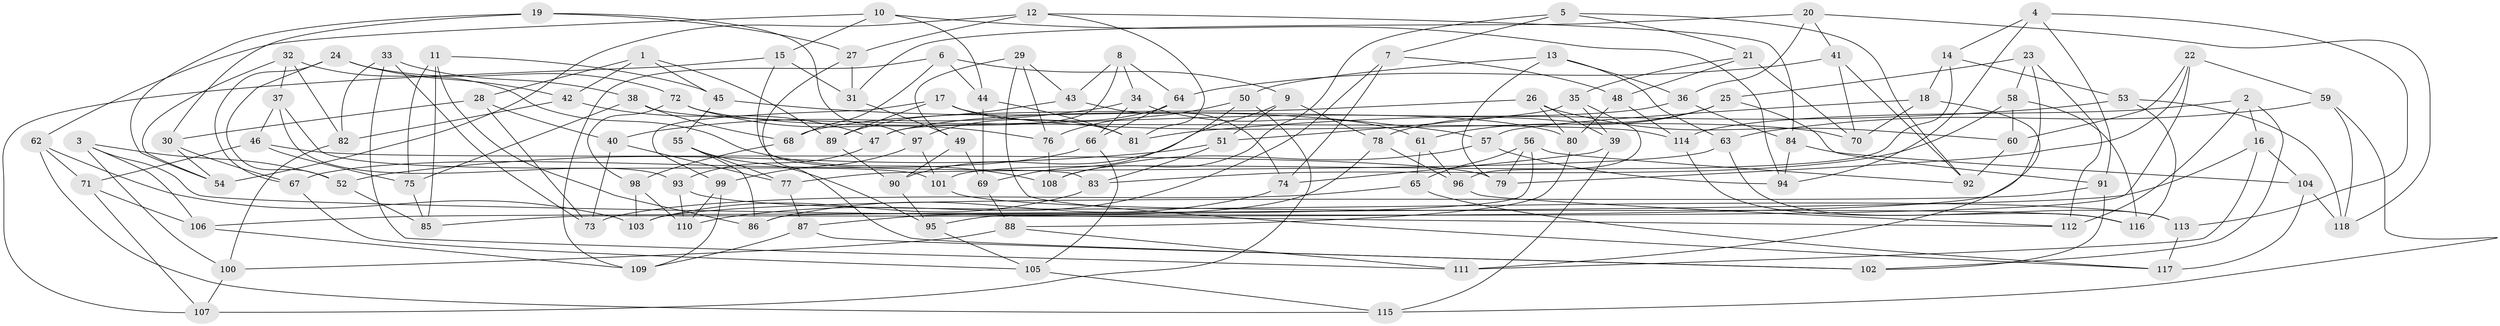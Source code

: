 // Generated by graph-tools (version 1.1) at 2025/38/03/09/25 02:38:13]
// undirected, 118 vertices, 236 edges
graph export_dot {
graph [start="1"]
  node [color=gray90,style=filled];
  1;
  2;
  3;
  4;
  5;
  6;
  7;
  8;
  9;
  10;
  11;
  12;
  13;
  14;
  15;
  16;
  17;
  18;
  19;
  20;
  21;
  22;
  23;
  24;
  25;
  26;
  27;
  28;
  29;
  30;
  31;
  32;
  33;
  34;
  35;
  36;
  37;
  38;
  39;
  40;
  41;
  42;
  43;
  44;
  45;
  46;
  47;
  48;
  49;
  50;
  51;
  52;
  53;
  54;
  55;
  56;
  57;
  58;
  59;
  60;
  61;
  62;
  63;
  64;
  65;
  66;
  67;
  68;
  69;
  70;
  71;
  72;
  73;
  74;
  75;
  76;
  77;
  78;
  79;
  80;
  81;
  82;
  83;
  84;
  85;
  86;
  87;
  88;
  89;
  90;
  91;
  92;
  93;
  94;
  95;
  96;
  97;
  98;
  99;
  100;
  101;
  102;
  103;
  104;
  105;
  106;
  107;
  108;
  109;
  110;
  111;
  112;
  113;
  114;
  115;
  116;
  117;
  118;
  1 -- 28;
  1 -- 89;
  1 -- 42;
  1 -- 45;
  2 -- 16;
  2 -- 102;
  2 -- 114;
  2 -- 112;
  3 -- 100;
  3 -- 52;
  3 -- 112;
  3 -- 106;
  4 -- 113;
  4 -- 94;
  4 -- 91;
  4 -- 14;
  5 -- 92;
  5 -- 108;
  5 -- 21;
  5 -- 7;
  6 -- 109;
  6 -- 44;
  6 -- 9;
  6 -- 68;
  7 -- 110;
  7 -- 48;
  7 -- 74;
  8 -- 64;
  8 -- 47;
  8 -- 43;
  8 -- 34;
  9 -- 51;
  9 -- 78;
  9 -- 90;
  10 -- 94;
  10 -- 15;
  10 -- 44;
  10 -- 62;
  11 -- 45;
  11 -- 75;
  11 -- 85;
  11 -- 86;
  12 -- 84;
  12 -- 54;
  12 -- 81;
  12 -- 27;
  13 -- 63;
  13 -- 79;
  13 -- 50;
  13 -- 36;
  14 -- 101;
  14 -- 53;
  14 -- 18;
  15 -- 31;
  15 -- 83;
  15 -- 107;
  16 -- 104;
  16 -- 111;
  16 -- 106;
  17 -- 81;
  17 -- 70;
  17 -- 89;
  17 -- 99;
  18 -- 57;
  18 -- 111;
  18 -- 70;
  19 -- 97;
  19 -- 27;
  19 -- 54;
  19 -- 30;
  20 -- 36;
  20 -- 31;
  20 -- 118;
  20 -- 41;
  21 -- 48;
  21 -- 70;
  21 -- 35;
  22 -- 95;
  22 -- 59;
  22 -- 79;
  22 -- 60;
  23 -- 58;
  23 -- 85;
  23 -- 112;
  23 -- 25;
  24 -- 42;
  24 -- 52;
  24 -- 67;
  24 -- 72;
  25 -- 78;
  25 -- 61;
  25 -- 91;
  26 -- 39;
  26 -- 80;
  26 -- 60;
  26 -- 68;
  27 -- 102;
  27 -- 31;
  28 -- 30;
  28 -- 73;
  28 -- 40;
  29 -- 43;
  29 -- 117;
  29 -- 76;
  29 -- 49;
  30 -- 54;
  30 -- 67;
  31 -- 49;
  32 -- 37;
  32 -- 108;
  32 -- 82;
  32 -- 54;
  33 -- 82;
  33 -- 73;
  33 -- 111;
  33 -- 38;
  34 -- 40;
  34 -- 66;
  34 -- 61;
  35 -- 96;
  35 -- 51;
  35 -- 39;
  36 -- 84;
  36 -- 47;
  37 -- 46;
  37 -- 93;
  37 -- 101;
  38 -- 68;
  38 -- 75;
  38 -- 114;
  39 -- 115;
  39 -- 74;
  40 -- 77;
  40 -- 73;
  41 -- 70;
  41 -- 92;
  41 -- 64;
  42 -- 82;
  42 -- 47;
  43 -- 89;
  43 -- 74;
  44 -- 81;
  44 -- 69;
  45 -- 57;
  45 -- 55;
  46 -- 71;
  46 -- 75;
  46 -- 79;
  47 -- 93;
  48 -- 80;
  48 -- 114;
  49 -- 69;
  49 -- 90;
  50 -- 76;
  50 -- 107;
  50 -- 69;
  51 -- 83;
  51 -- 52;
  52 -- 85;
  53 -- 118;
  53 -- 81;
  53 -- 116;
  55 -- 77;
  55 -- 86;
  55 -- 95;
  56 -- 79;
  56 -- 86;
  56 -- 65;
  56 -- 92;
  57 -- 94;
  57 -- 108;
  58 -- 116;
  58 -- 83;
  58 -- 60;
  59 -- 63;
  59 -- 115;
  59 -- 118;
  60 -- 92;
  61 -- 65;
  61 -- 96;
  62 -- 71;
  62 -- 103;
  62 -- 115;
  63 -- 113;
  63 -- 77;
  64 -- 97;
  64 -- 66;
  65 -- 117;
  65 -- 73;
  66 -- 105;
  66 -- 67;
  67 -- 105;
  68 -- 98;
  69 -- 88;
  71 -- 107;
  71 -- 106;
  72 -- 98;
  72 -- 80;
  72 -- 76;
  74 -- 86;
  75 -- 85;
  76 -- 108;
  77 -- 87;
  78 -- 87;
  78 -- 96;
  80 -- 88;
  82 -- 100;
  83 -- 103;
  84 -- 94;
  84 -- 104;
  87 -- 102;
  87 -- 109;
  88 -- 111;
  88 -- 100;
  89 -- 90;
  90 -- 95;
  91 -- 102;
  91 -- 103;
  93 -- 113;
  93 -- 110;
  95 -- 105;
  96 -- 112;
  97 -- 101;
  97 -- 99;
  98 -- 110;
  98 -- 103;
  99 -- 110;
  99 -- 109;
  100 -- 107;
  101 -- 116;
  104 -- 118;
  104 -- 117;
  105 -- 115;
  106 -- 109;
  113 -- 117;
  114 -- 116;
}
